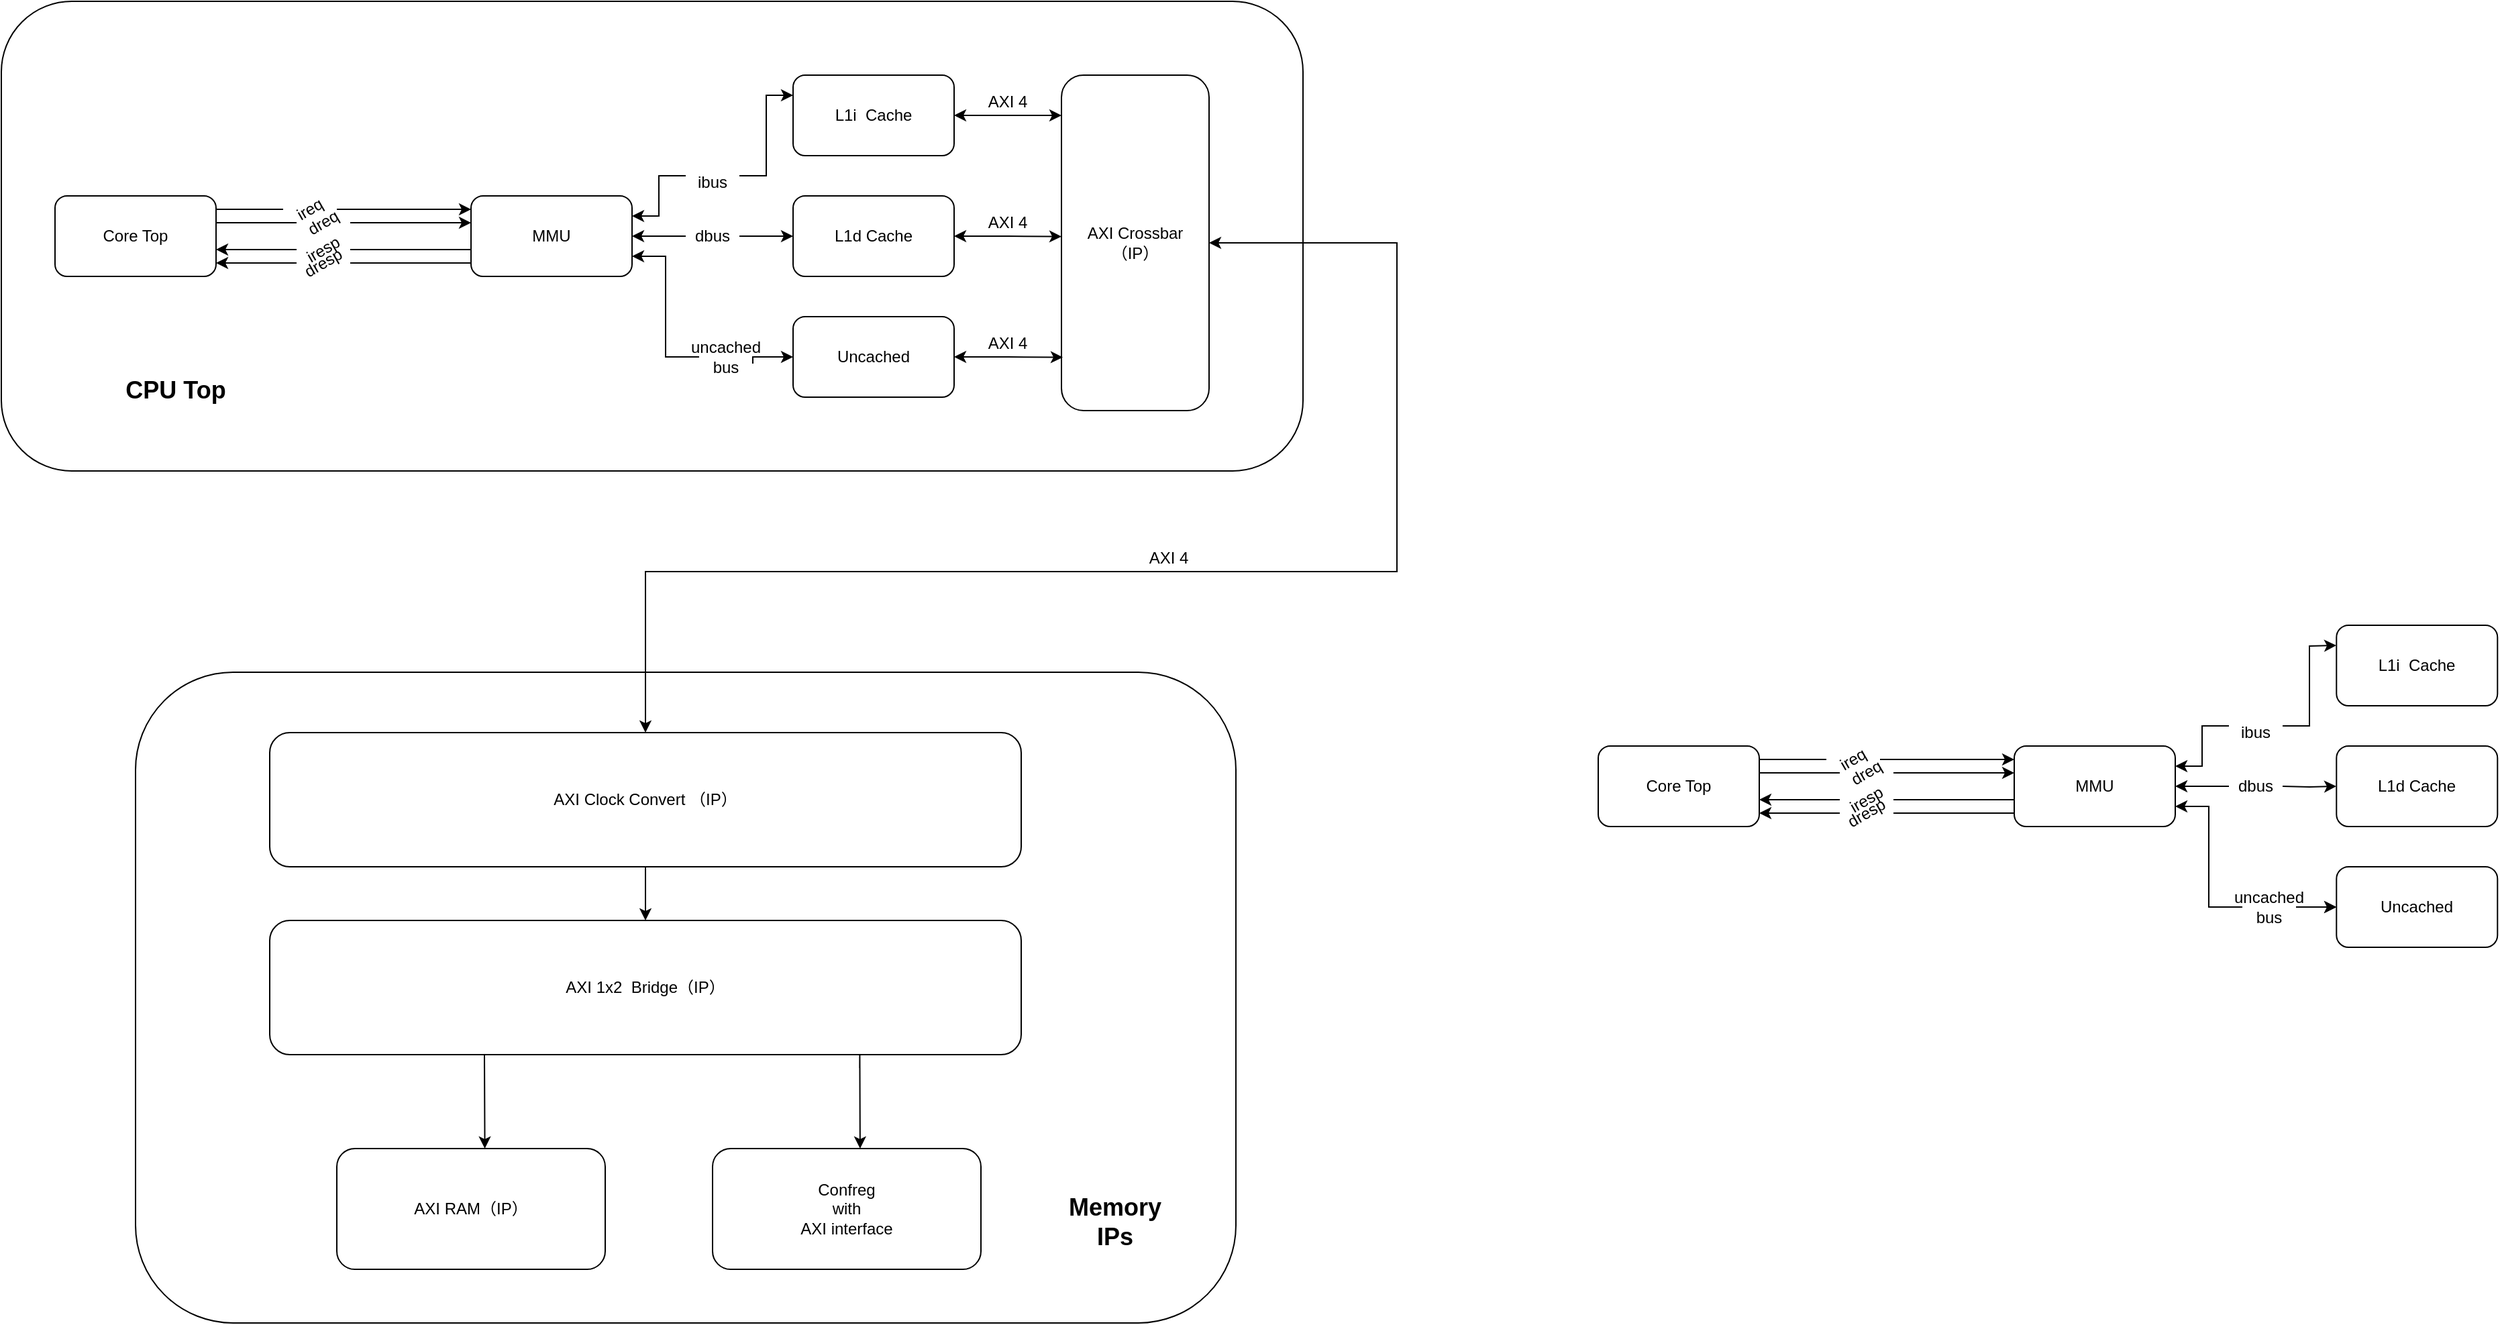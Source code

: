 <mxfile>
    <diagram id="8CmZtZmvUr-k15PH2G1F" name="Soc">
        <mxGraphModel dx="676" dy="800" grid="1" gridSize="10" guides="1" tooltips="1" connect="1" arrows="1" fold="1" page="1" pageScale="1" pageWidth="1654" pageHeight="1169" math="0" shadow="0">
            <root>
                <mxCell id="0"/>
                <mxCell id="1" parent="0"/>
                <mxCell id="72" value="" style="rounded=1;whiteSpace=wrap;html=1;" parent="1" vertex="1">
                    <mxGeometry x="100" y="555" width="820" height="485" as="geometry"/>
                </mxCell>
                <mxCell id="5" value="" style="rounded=1;whiteSpace=wrap;html=1;" parent="1" vertex="1">
                    <mxGeometry y="55" width="970" height="350" as="geometry"/>
                </mxCell>
                <mxCell id="2" value="Core Top" style="rounded=1;whiteSpace=wrap;html=1;" parent="1" vertex="1">
                    <mxGeometry x="40" y="200" width="120" height="60" as="geometry"/>
                </mxCell>
                <mxCell id="51" style="edgeStyle=orthogonalEdgeStyle;rounded=0;orthogonalLoop=1;jettySize=auto;html=1;exitX=1;exitY=0.5;exitDx=0;exitDy=0;endArrow=classic;startArrow=classic;entryX=0.5;entryY=0;entryDx=0;entryDy=0;" parent="1" source="3" target="53" edge="1">
                    <mxGeometry relative="1" as="geometry">
                        <mxPoint x="480" y="570" as="targetPoint"/>
                        <Array as="points">
                            <mxPoint x="1040" y="235"/>
                            <mxPoint x="1040" y="480"/>
                            <mxPoint x="480" y="480"/>
                        </Array>
                    </mxGeometry>
                </mxCell>
                <mxCell id="3" value="AXI Crossbar&lt;br&gt;（IP）" style="rounded=1;whiteSpace=wrap;html=1;" parent="1" vertex="1">
                    <mxGeometry x="790" y="110" width="110" height="250" as="geometry"/>
                </mxCell>
                <mxCell id="4" value="MMU" style="rounded=1;whiteSpace=wrap;html=1;" parent="1" vertex="1">
                    <mxGeometry x="350" y="200" width="120" height="60" as="geometry"/>
                </mxCell>
                <mxCell id="7" value="" style="endArrow=classic;html=1;startArrow=none;" parent="1" source="15" edge="1">
                    <mxGeometry width="50" height="50" relative="1" as="geometry">
                        <mxPoint x="160" y="210" as="sourcePoint"/>
                        <mxPoint x="350" y="210" as="targetPoint"/>
                    </mxGeometry>
                </mxCell>
                <mxCell id="8" value="" style="endArrow=classic;html=1;startArrow=none;" parent="1" source="18" edge="1">
                    <mxGeometry width="50" height="50" relative="1" as="geometry">
                        <mxPoint x="160" y="220" as="sourcePoint"/>
                        <mxPoint x="350" y="220" as="targetPoint"/>
                    </mxGeometry>
                </mxCell>
                <mxCell id="10" value="" style="endArrow=classic;html=1;startArrow=none;" parent="1" source="16" edge="1">
                    <mxGeometry width="50" height="50" relative="1" as="geometry">
                        <mxPoint x="350" y="250" as="sourcePoint"/>
                        <mxPoint x="160" y="250" as="targetPoint"/>
                    </mxGeometry>
                </mxCell>
                <mxCell id="12" value="" style="endArrow=classic;html=1;startArrow=none;" parent="1" source="17" edge="1">
                    <mxGeometry width="50" height="50" relative="1" as="geometry">
                        <mxPoint x="350" y="240" as="sourcePoint"/>
                        <mxPoint x="160" y="240" as="targetPoint"/>
                    </mxGeometry>
                </mxCell>
                <mxCell id="18" value="dreq" style="text;html=1;strokeColor=none;fillColor=none;align=center;verticalAlign=middle;whiteSpace=wrap;rounded=0;rotation=-30;" parent="1" vertex="1">
                    <mxGeometry x="220" y="210" width="40" height="20" as="geometry"/>
                </mxCell>
                <mxCell id="21" value="" style="endArrow=none;html=1;" parent="1" target="18" edge="1">
                    <mxGeometry width="50" height="50" relative="1" as="geometry">
                        <mxPoint x="160" y="220" as="sourcePoint"/>
                        <mxPoint x="350" y="220" as="targetPoint"/>
                    </mxGeometry>
                </mxCell>
                <mxCell id="15" value="ireq" style="text;html=1;strokeColor=none;fillColor=none;align=center;verticalAlign=middle;whiteSpace=wrap;rounded=0;rotation=-30;" parent="1" vertex="1">
                    <mxGeometry x="210" y="200" width="40" height="20" as="geometry"/>
                </mxCell>
                <mxCell id="22" value="" style="endArrow=none;html=1;" parent="1" target="15" edge="1">
                    <mxGeometry width="50" height="50" relative="1" as="geometry">
                        <mxPoint x="160" y="210" as="sourcePoint"/>
                        <mxPoint x="350" y="210" as="targetPoint"/>
                    </mxGeometry>
                </mxCell>
                <mxCell id="16" value="dresp" style="text;html=1;strokeColor=none;fillColor=none;align=center;verticalAlign=middle;whiteSpace=wrap;rounded=0;rotation=-30;" parent="1" vertex="1">
                    <mxGeometry x="220" y="240" width="40" height="20" as="geometry"/>
                </mxCell>
                <mxCell id="23" value="" style="endArrow=none;html=1;" parent="1" target="16" edge="1">
                    <mxGeometry width="50" height="50" relative="1" as="geometry">
                        <mxPoint x="350" y="250" as="sourcePoint"/>
                        <mxPoint x="160" y="250" as="targetPoint"/>
                    </mxGeometry>
                </mxCell>
                <mxCell id="17" value="iresp" style="text;html=1;strokeColor=none;fillColor=none;align=center;verticalAlign=middle;whiteSpace=wrap;rounded=0;rotation=-30;" parent="1" vertex="1">
                    <mxGeometry x="220" y="230" width="40" height="20" as="geometry"/>
                </mxCell>
                <mxCell id="24" value="" style="endArrow=none;html=1;" parent="1" target="17" edge="1">
                    <mxGeometry width="50" height="50" relative="1" as="geometry">
                        <mxPoint x="350" y="240" as="sourcePoint"/>
                        <mxPoint x="160" y="240" as="targetPoint"/>
                    </mxGeometry>
                </mxCell>
                <mxCell id="31" style="edgeStyle=orthogonalEdgeStyle;rounded=0;orthogonalLoop=1;jettySize=auto;html=1;exitX=0;exitY=0.25;exitDx=0;exitDy=0;entryX=1;entryY=0.25;entryDx=0;entryDy=0;endArrow=classic;startArrow=none;" parent="1" source="41" target="4" edge="1">
                    <mxGeometry relative="1" as="geometry">
                        <mxPoint x="500" y="210" as="targetPoint"/>
                    </mxGeometry>
                </mxCell>
                <mxCell id="47" style="edgeStyle=orthogonalEdgeStyle;rounded=0;orthogonalLoop=1;jettySize=auto;html=1;exitX=1;exitY=0.5;exitDx=0;exitDy=0;entryX=0;entryY=0.12;entryDx=0;entryDy=0;entryPerimeter=0;endArrow=classic;startArrow=classic;" parent="1" source="28" target="3" edge="1">
                    <mxGeometry relative="1" as="geometry"/>
                </mxCell>
                <mxCell id="28" value="L1i&amp;nbsp; Cache" style="rounded=1;whiteSpace=wrap;html=1;" parent="1" vertex="1">
                    <mxGeometry x="590" y="110" width="120" height="60" as="geometry"/>
                </mxCell>
                <mxCell id="32" style="edgeStyle=orthogonalEdgeStyle;rounded=0;orthogonalLoop=1;jettySize=auto;html=1;exitX=0;exitY=0.5;exitDx=0;exitDy=0;entryX=1;entryY=0.5;entryDx=0;entryDy=0;endArrow=classic;startArrow=none;" parent="1" source="40" target="4" edge="1">
                    <mxGeometry relative="1" as="geometry"/>
                </mxCell>
                <mxCell id="48" style="edgeStyle=orthogonalEdgeStyle;rounded=0;orthogonalLoop=1;jettySize=auto;html=1;exitX=1;exitY=0.5;exitDx=0;exitDy=0;entryX=0;entryY=0.481;entryDx=0;entryDy=0;entryPerimeter=0;endArrow=classic;startArrow=classic;" parent="1" source="29" target="3" edge="1">
                    <mxGeometry relative="1" as="geometry"/>
                </mxCell>
                <mxCell id="29" value="L1d Cache" style="rounded=1;whiteSpace=wrap;html=1;" parent="1" vertex="1">
                    <mxGeometry x="590" y="200" width="120" height="60" as="geometry"/>
                </mxCell>
                <mxCell id="33" style="edgeStyle=orthogonalEdgeStyle;rounded=0;orthogonalLoop=1;jettySize=auto;html=1;exitX=0;exitY=0.5;exitDx=0;exitDy=0;entryX=1;entryY=0.75;entryDx=0;entryDy=0;endArrow=classic;startArrow=none;" parent="1" source="39" target="4" edge="1">
                    <mxGeometry relative="1" as="geometry"/>
                </mxCell>
                <mxCell id="50" style="edgeStyle=orthogonalEdgeStyle;rounded=0;orthogonalLoop=1;jettySize=auto;html=1;exitX=1;exitY=0.5;exitDx=0;exitDy=0;entryX=0.009;entryY=0.841;entryDx=0;entryDy=0;entryPerimeter=0;endArrow=classic;startArrow=classic;" parent="1" source="30" target="3" edge="1">
                    <mxGeometry relative="1" as="geometry"/>
                </mxCell>
                <mxCell id="30" value="Uncached" style="rounded=1;whiteSpace=wrap;html=1;" parent="1" vertex="1">
                    <mxGeometry x="590" y="290" width="120" height="60" as="geometry"/>
                </mxCell>
                <mxCell id="36" value="&lt;font style=&quot;font-size: 18px&quot;&gt;&lt;b&gt;CPU Top&lt;/b&gt;&lt;/font&gt;" style="text;html=1;strokeColor=none;fillColor=none;align=center;verticalAlign=middle;whiteSpace=wrap;rounded=0;" parent="1" vertex="1">
                    <mxGeometry x="60" y="320" width="140" height="50" as="geometry"/>
                </mxCell>
                <mxCell id="41" value="ibus" style="text;html=1;strokeColor=none;fillColor=none;align=center;verticalAlign=middle;whiteSpace=wrap;rounded=0;" parent="1" vertex="1">
                    <mxGeometry x="510" y="180" width="40" height="20" as="geometry"/>
                </mxCell>
                <mxCell id="43" value="" style="edgeStyle=orthogonalEdgeStyle;rounded=0;orthogonalLoop=1;jettySize=auto;html=1;exitX=0;exitY=0.25;exitDx=0;exitDy=0;entryX=1;entryY=0.25;entryDx=0;entryDy=0;endArrow=none;startArrow=classic;" parent="1" source="28" target="41" edge="1">
                    <mxGeometry relative="1" as="geometry">
                        <mxPoint x="470" y="215" as="targetPoint"/>
                        <mxPoint x="590" y="125" as="sourcePoint"/>
                    </mxGeometry>
                </mxCell>
                <mxCell id="40" value="dbus" style="text;html=1;strokeColor=none;fillColor=none;align=center;verticalAlign=middle;whiteSpace=wrap;rounded=0;" parent="1" vertex="1">
                    <mxGeometry x="510" y="220" width="40" height="20" as="geometry"/>
                </mxCell>
                <mxCell id="44" value="" style="edgeStyle=orthogonalEdgeStyle;rounded=0;orthogonalLoop=1;jettySize=auto;html=1;exitX=0;exitY=0.5;exitDx=0;exitDy=0;entryX=1;entryY=0.5;entryDx=0;entryDy=0;endArrow=none;startArrow=classic;" parent="1" source="29" target="40" edge="1">
                    <mxGeometry relative="1" as="geometry">
                        <mxPoint x="590" y="230" as="sourcePoint"/>
                        <mxPoint x="470" y="230" as="targetPoint"/>
                    </mxGeometry>
                </mxCell>
                <mxCell id="39" value="uncached bus" style="text;html=1;strokeColor=none;fillColor=none;align=center;verticalAlign=middle;whiteSpace=wrap;rounded=0;" parent="1" vertex="1">
                    <mxGeometry x="520" y="310" width="40" height="20" as="geometry"/>
                </mxCell>
                <mxCell id="45" value="" style="edgeStyle=orthogonalEdgeStyle;rounded=0;orthogonalLoop=1;jettySize=auto;html=1;exitX=0;exitY=0.5;exitDx=0;exitDy=0;entryX=1;entryY=0.75;entryDx=0;entryDy=0;endArrow=none;startArrow=classic;" parent="1" source="30" target="39" edge="1">
                    <mxGeometry relative="1" as="geometry">
                        <mxPoint x="590" y="320" as="sourcePoint"/>
                        <mxPoint x="470" y="245" as="targetPoint"/>
                    </mxGeometry>
                </mxCell>
                <mxCell id="55" value="AXI 1x2&amp;nbsp; Bridge（IP）" style="rounded=1;whiteSpace=wrap;html=1;" parent="1" vertex="1">
                    <mxGeometry x="200" y="740" width="560" height="100" as="geometry"/>
                </mxCell>
                <mxCell id="59" value="AXI RAM（IP）" style="rounded=1;whiteSpace=wrap;html=1;" parent="1" vertex="1">
                    <mxGeometry x="250" y="910" width="200" height="90" as="geometry"/>
                </mxCell>
                <mxCell id="61" value="Confreg&lt;br&gt;with&lt;br&gt;AXI interface" style="rounded=1;whiteSpace=wrap;html=1;" parent="1" vertex="1">
                    <mxGeometry x="530" y="910" width="200" height="90" as="geometry"/>
                </mxCell>
                <mxCell id="68" style="edgeStyle=orthogonalEdgeStyle;rounded=0;orthogonalLoop=1;jettySize=auto;html=1;" parent="1" edge="1">
                    <mxGeometry relative="1" as="geometry">
                        <mxPoint x="360" y="849.97" as="sourcePoint"/>
                        <mxPoint x="360.29" y="910" as="targetPoint"/>
                        <Array as="points">
                            <mxPoint x="360" y="839.97"/>
                            <mxPoint x="360" y="839.97"/>
                        </Array>
                    </mxGeometry>
                </mxCell>
                <mxCell id="71" style="edgeStyle=orthogonalEdgeStyle;rounded=0;orthogonalLoop=1;jettySize=auto;html=1;" parent="1" edge="1">
                    <mxGeometry relative="1" as="geometry">
                        <mxPoint x="639.66" y="849.97" as="sourcePoint"/>
                        <mxPoint x="639.95" y="910" as="targetPoint"/>
                        <Array as="points">
                            <mxPoint x="639.66" y="839.97"/>
                            <mxPoint x="639.66" y="839.97"/>
                        </Array>
                    </mxGeometry>
                </mxCell>
                <mxCell id="74" style="edgeStyle=orthogonalEdgeStyle;rounded=0;orthogonalLoop=1;jettySize=auto;html=1;exitX=0.5;exitY=1;exitDx=0;exitDy=0;entryX=0.5;entryY=0;entryDx=0;entryDy=0;" parent="1" source="53" target="55" edge="1">
                    <mxGeometry relative="1" as="geometry"/>
                </mxCell>
                <mxCell id="53" value="AXI Clock Convert （IP）" style="rounded=1;whiteSpace=wrap;html=1;" parent="1" vertex="1">
                    <mxGeometry x="200" y="600" width="560" height="100" as="geometry"/>
                </mxCell>
                <mxCell id="76" value="&lt;span style=&quot;font-size: 18px&quot;&gt;&lt;b&gt;Memory&lt;br&gt;IPs&lt;br&gt;&lt;/b&gt;&lt;/span&gt;" style="text;html=1;strokeColor=none;fillColor=none;align=center;verticalAlign=middle;whiteSpace=wrap;rounded=0;" parent="1" vertex="1">
                    <mxGeometry x="760" y="940" width="140" height="50" as="geometry"/>
                </mxCell>
                <mxCell id="80" value="AXI 4" style="text;html=1;strokeColor=none;fillColor=none;align=center;verticalAlign=middle;whiteSpace=wrap;rounded=0;" parent="1" vertex="1">
                    <mxGeometry x="730" y="300" width="40" height="20" as="geometry"/>
                </mxCell>
                <mxCell id="81" value="AXI 4" style="text;html=1;strokeColor=none;fillColor=none;align=center;verticalAlign=middle;whiteSpace=wrap;rounded=0;" parent="1" vertex="1">
                    <mxGeometry x="730" y="210" width="40" height="20" as="geometry"/>
                </mxCell>
                <mxCell id="82" value="AXI 4" style="text;html=1;strokeColor=none;fillColor=none;align=center;verticalAlign=middle;whiteSpace=wrap;rounded=0;" parent="1" vertex="1">
                    <mxGeometry x="730" y="120" width="40" height="20" as="geometry"/>
                </mxCell>
                <mxCell id="84" value="AXI 4" style="text;html=1;strokeColor=none;fillColor=none;align=center;verticalAlign=middle;whiteSpace=wrap;rounded=0;" parent="1" vertex="1">
                    <mxGeometry x="850" y="460" width="40" height="20" as="geometry"/>
                </mxCell>
                <mxCell id="N1We6I7Cr33sKTq-1dcu-84" value="Core Top" style="rounded=1;whiteSpace=wrap;html=1;" vertex="1" parent="1">
                    <mxGeometry x="1190" y="610" width="120" height="60" as="geometry"/>
                </mxCell>
                <mxCell id="N1We6I7Cr33sKTq-1dcu-85" value="MMU" style="rounded=1;whiteSpace=wrap;html=1;" vertex="1" parent="1">
                    <mxGeometry x="1500" y="610" width="120" height="60" as="geometry"/>
                </mxCell>
                <mxCell id="N1We6I7Cr33sKTq-1dcu-86" value="" style="endArrow=classic;html=1;startArrow=none;" edge="1" parent="1" source="N1We6I7Cr33sKTq-1dcu-92">
                    <mxGeometry width="50" height="50" relative="1" as="geometry">
                        <mxPoint x="1310" y="620" as="sourcePoint"/>
                        <mxPoint x="1500" y="620" as="targetPoint"/>
                    </mxGeometry>
                </mxCell>
                <mxCell id="N1We6I7Cr33sKTq-1dcu-87" value="" style="endArrow=classic;html=1;startArrow=none;" edge="1" parent="1" source="N1We6I7Cr33sKTq-1dcu-90">
                    <mxGeometry width="50" height="50" relative="1" as="geometry">
                        <mxPoint x="1310" y="630" as="sourcePoint"/>
                        <mxPoint x="1500" y="630" as="targetPoint"/>
                    </mxGeometry>
                </mxCell>
                <mxCell id="N1We6I7Cr33sKTq-1dcu-88" value="" style="endArrow=classic;html=1;startArrow=none;" edge="1" parent="1" source="N1We6I7Cr33sKTq-1dcu-94">
                    <mxGeometry width="50" height="50" relative="1" as="geometry">
                        <mxPoint x="1500" y="660" as="sourcePoint"/>
                        <mxPoint x="1310" y="660" as="targetPoint"/>
                    </mxGeometry>
                </mxCell>
                <mxCell id="N1We6I7Cr33sKTq-1dcu-89" value="" style="endArrow=classic;html=1;startArrow=none;" edge="1" parent="1" source="N1We6I7Cr33sKTq-1dcu-96">
                    <mxGeometry width="50" height="50" relative="1" as="geometry">
                        <mxPoint x="1500" y="650" as="sourcePoint"/>
                        <mxPoint x="1310" y="650" as="targetPoint"/>
                    </mxGeometry>
                </mxCell>
                <mxCell id="N1We6I7Cr33sKTq-1dcu-90" value="dreq" style="text;html=1;strokeColor=none;fillColor=none;align=center;verticalAlign=middle;whiteSpace=wrap;rounded=0;rotation=-30;" vertex="1" parent="1">
                    <mxGeometry x="1370" y="620" width="40" height="20" as="geometry"/>
                </mxCell>
                <mxCell id="N1We6I7Cr33sKTq-1dcu-91" value="" style="endArrow=none;html=1;" edge="1" parent="1" target="N1We6I7Cr33sKTq-1dcu-90">
                    <mxGeometry width="50" height="50" relative="1" as="geometry">
                        <mxPoint x="1310" y="630" as="sourcePoint"/>
                        <mxPoint x="1500" y="630" as="targetPoint"/>
                    </mxGeometry>
                </mxCell>
                <mxCell id="N1We6I7Cr33sKTq-1dcu-92" value="ireq" style="text;html=1;strokeColor=none;fillColor=none;align=center;verticalAlign=middle;whiteSpace=wrap;rounded=0;rotation=-30;" vertex="1" parent="1">
                    <mxGeometry x="1360" y="610" width="40" height="20" as="geometry"/>
                </mxCell>
                <mxCell id="N1We6I7Cr33sKTq-1dcu-93" value="" style="endArrow=none;html=1;" edge="1" parent="1" target="N1We6I7Cr33sKTq-1dcu-92">
                    <mxGeometry width="50" height="50" relative="1" as="geometry">
                        <mxPoint x="1310" y="620" as="sourcePoint"/>
                        <mxPoint x="1500" y="620" as="targetPoint"/>
                    </mxGeometry>
                </mxCell>
                <mxCell id="N1We6I7Cr33sKTq-1dcu-94" value="dresp" style="text;html=1;strokeColor=none;fillColor=none;align=center;verticalAlign=middle;whiteSpace=wrap;rounded=0;rotation=-30;" vertex="1" parent="1">
                    <mxGeometry x="1370" y="650" width="40" height="20" as="geometry"/>
                </mxCell>
                <mxCell id="N1We6I7Cr33sKTq-1dcu-95" value="" style="endArrow=none;html=1;" edge="1" parent="1" target="N1We6I7Cr33sKTq-1dcu-94">
                    <mxGeometry width="50" height="50" relative="1" as="geometry">
                        <mxPoint x="1500" y="660" as="sourcePoint"/>
                        <mxPoint x="1310" y="660" as="targetPoint"/>
                    </mxGeometry>
                </mxCell>
                <mxCell id="N1We6I7Cr33sKTq-1dcu-96" value="iresp" style="text;html=1;strokeColor=none;fillColor=none;align=center;verticalAlign=middle;whiteSpace=wrap;rounded=0;rotation=-30;" vertex="1" parent="1">
                    <mxGeometry x="1370" y="640" width="40" height="20" as="geometry"/>
                </mxCell>
                <mxCell id="N1We6I7Cr33sKTq-1dcu-97" value="" style="endArrow=none;html=1;" edge="1" parent="1" target="N1We6I7Cr33sKTq-1dcu-96">
                    <mxGeometry width="50" height="50" relative="1" as="geometry">
                        <mxPoint x="1500" y="650" as="sourcePoint"/>
                        <mxPoint x="1310" y="650" as="targetPoint"/>
                    </mxGeometry>
                </mxCell>
                <mxCell id="N1We6I7Cr33sKTq-1dcu-98" style="edgeStyle=orthogonalEdgeStyle;rounded=0;orthogonalLoop=1;jettySize=auto;html=1;exitX=0;exitY=0.25;exitDx=0;exitDy=0;entryX=1;entryY=0.25;entryDx=0;entryDy=0;endArrow=classic;startArrow=none;" edge="1" parent="1" source="N1We6I7Cr33sKTq-1dcu-101" target="N1We6I7Cr33sKTq-1dcu-85">
                    <mxGeometry relative="1" as="geometry">
                        <mxPoint x="1650" y="620" as="targetPoint"/>
                    </mxGeometry>
                </mxCell>
                <mxCell id="N1We6I7Cr33sKTq-1dcu-99" style="edgeStyle=orthogonalEdgeStyle;rounded=0;orthogonalLoop=1;jettySize=auto;html=1;exitX=0;exitY=0.5;exitDx=0;exitDy=0;entryX=1;entryY=0.5;entryDx=0;entryDy=0;endArrow=classic;startArrow=none;" edge="1" parent="1" source="N1We6I7Cr33sKTq-1dcu-103" target="N1We6I7Cr33sKTq-1dcu-85">
                    <mxGeometry relative="1" as="geometry"/>
                </mxCell>
                <mxCell id="N1We6I7Cr33sKTq-1dcu-100" style="edgeStyle=orthogonalEdgeStyle;rounded=0;orthogonalLoop=1;jettySize=auto;html=1;exitX=0;exitY=0.5;exitDx=0;exitDy=0;entryX=1;entryY=0.75;entryDx=0;entryDy=0;endArrow=classic;startArrow=none;" edge="1" parent="1" source="N1We6I7Cr33sKTq-1dcu-105" target="N1We6I7Cr33sKTq-1dcu-85">
                    <mxGeometry relative="1" as="geometry"/>
                </mxCell>
                <mxCell id="N1We6I7Cr33sKTq-1dcu-101" value="ibus" style="text;html=1;strokeColor=none;fillColor=none;align=center;verticalAlign=middle;whiteSpace=wrap;rounded=0;" vertex="1" parent="1">
                    <mxGeometry x="1660" y="590" width="40" height="20" as="geometry"/>
                </mxCell>
                <mxCell id="N1We6I7Cr33sKTq-1dcu-102" value="" style="edgeStyle=orthogonalEdgeStyle;rounded=0;orthogonalLoop=1;jettySize=auto;html=1;exitX=0;exitY=0.25;exitDx=0;exitDy=0;entryX=1;entryY=0.25;entryDx=0;entryDy=0;endArrow=none;startArrow=classic;" edge="1" parent="1" target="N1We6I7Cr33sKTq-1dcu-101">
                    <mxGeometry relative="1" as="geometry">
                        <mxPoint x="1620" y="625" as="targetPoint"/>
                        <mxPoint x="1740" y="535" as="sourcePoint"/>
                    </mxGeometry>
                </mxCell>
                <mxCell id="N1We6I7Cr33sKTq-1dcu-103" value="dbus" style="text;html=1;strokeColor=none;fillColor=none;align=center;verticalAlign=middle;whiteSpace=wrap;rounded=0;" vertex="1" parent="1">
                    <mxGeometry x="1660" y="630" width="40" height="20" as="geometry"/>
                </mxCell>
                <mxCell id="N1We6I7Cr33sKTq-1dcu-104" value="" style="edgeStyle=orthogonalEdgeStyle;rounded=0;orthogonalLoop=1;jettySize=auto;html=1;exitX=0;exitY=0.5;exitDx=0;exitDy=0;entryX=1;entryY=0.5;entryDx=0;entryDy=0;endArrow=none;startArrow=classic;" edge="1" parent="1" target="N1We6I7Cr33sKTq-1dcu-103">
                    <mxGeometry relative="1" as="geometry">
                        <mxPoint x="1740" y="640" as="sourcePoint"/>
                        <mxPoint x="1620" y="640" as="targetPoint"/>
                    </mxGeometry>
                </mxCell>
                <mxCell id="N1We6I7Cr33sKTq-1dcu-105" value="uncached bus" style="text;html=1;strokeColor=none;fillColor=none;align=center;verticalAlign=middle;whiteSpace=wrap;rounded=0;" vertex="1" parent="1">
                    <mxGeometry x="1670" y="720" width="40" height="20" as="geometry"/>
                </mxCell>
                <mxCell id="N1We6I7Cr33sKTq-1dcu-106" value="" style="edgeStyle=orthogonalEdgeStyle;rounded=0;orthogonalLoop=1;jettySize=auto;html=1;exitX=0;exitY=0.5;exitDx=0;exitDy=0;endArrow=none;startArrow=classic;" edge="1" parent="1">
                    <mxGeometry relative="1" as="geometry">
                        <mxPoint x="1740" y="730" as="sourcePoint"/>
                        <mxPoint x="1710" y="730" as="targetPoint"/>
                    </mxGeometry>
                </mxCell>
                <mxCell id="N1We6I7Cr33sKTq-1dcu-107" value="L1i&amp;nbsp; Cache" style="rounded=1;whiteSpace=wrap;html=1;" vertex="1" parent="1">
                    <mxGeometry x="1740.14" y="520" width="120" height="60" as="geometry"/>
                </mxCell>
                <mxCell id="N1We6I7Cr33sKTq-1dcu-108" value="L1d Cache" style="rounded=1;whiteSpace=wrap;html=1;" vertex="1" parent="1">
                    <mxGeometry x="1740.14" y="610" width="120" height="60" as="geometry"/>
                </mxCell>
                <mxCell id="N1We6I7Cr33sKTq-1dcu-109" value="Uncached" style="rounded=1;whiteSpace=wrap;html=1;" vertex="1" parent="1">
                    <mxGeometry x="1740.14" y="700" width="120" height="60" as="geometry"/>
                </mxCell>
                <mxCell id="N1We6I7Cr33sKTq-1dcu-110" value="" style="edgeStyle=orthogonalEdgeStyle;rounded=0;orthogonalLoop=1;jettySize=auto;html=1;exitX=0;exitY=0.5;exitDx=0;exitDy=0;endArrow=none;startArrow=classic;" edge="1" parent="1" source="N1We6I7Cr33sKTq-1dcu-109">
                    <mxGeometry relative="1" as="geometry">
                        <mxPoint x="1740.14" y="730" as="sourcePoint"/>
                        <mxPoint x="1710" y="730" as="targetPoint"/>
                    </mxGeometry>
                </mxCell>
            </root>
        </mxGraphModel>
    </diagram>
    <diagram id="qx8b3w9f5hYd3C2bV-dA" name="cache">
        <mxGraphModel dx="263" dy="2267" grid="1" gridSize="10" guides="1" tooltips="1" connect="1" arrows="1" fold="1" page="1" pageScale="1" pageWidth="1654" pageHeight="1169" math="0" shadow="0">
            <root>
                <mxCell id="Kx-FcVy0D3LXmdpkKyLA-0"/>
                <mxCell id="Kx-FcVy0D3LXmdpkKyLA-1" parent="Kx-FcVy0D3LXmdpkKyLA-0"/>
                <mxCell id="JLTTRpACMPoUZJ_DrYzc-0" value="Core Top" style="rounded=1;whiteSpace=wrap;html=1;" vertex="1" parent="Kx-FcVy0D3LXmdpkKyLA-1">
                    <mxGeometry x="2060" y="670" width="120" height="60" as="geometry"/>
                </mxCell>
                <mxCell id="JLTTRpACMPoUZJ_DrYzc-1" value="MMU" style="rounded=1;whiteSpace=wrap;html=1;" vertex="1" parent="Kx-FcVy0D3LXmdpkKyLA-1">
                    <mxGeometry x="2370" y="670" width="120" height="60" as="geometry"/>
                </mxCell>
                <mxCell id="JLTTRpACMPoUZJ_DrYzc-2" value="" style="endArrow=classic;html=1;startArrow=none;" edge="1" parent="Kx-FcVy0D3LXmdpkKyLA-1" source="JLTTRpACMPoUZJ_DrYzc-8">
                    <mxGeometry width="50" height="50" relative="1" as="geometry">
                        <mxPoint x="2180" y="680" as="sourcePoint"/>
                        <mxPoint x="2370" y="680" as="targetPoint"/>
                    </mxGeometry>
                </mxCell>
                <mxCell id="JLTTRpACMPoUZJ_DrYzc-3" value="" style="endArrow=classic;html=1;startArrow=none;" edge="1" parent="Kx-FcVy0D3LXmdpkKyLA-1" source="JLTTRpACMPoUZJ_DrYzc-6">
                    <mxGeometry width="50" height="50" relative="1" as="geometry">
                        <mxPoint x="2180" y="690" as="sourcePoint"/>
                        <mxPoint x="2370" y="690" as="targetPoint"/>
                    </mxGeometry>
                </mxCell>
                <mxCell id="JLTTRpACMPoUZJ_DrYzc-4" value="" style="endArrow=classic;html=1;startArrow=none;" edge="1" parent="Kx-FcVy0D3LXmdpkKyLA-1" source="JLTTRpACMPoUZJ_DrYzc-10">
                    <mxGeometry width="50" height="50" relative="1" as="geometry">
                        <mxPoint x="2370" y="720" as="sourcePoint"/>
                        <mxPoint x="2180" y="720" as="targetPoint"/>
                    </mxGeometry>
                </mxCell>
                <mxCell id="JLTTRpACMPoUZJ_DrYzc-5" value="" style="endArrow=classic;html=1;startArrow=none;" edge="1" parent="Kx-FcVy0D3LXmdpkKyLA-1" source="JLTTRpACMPoUZJ_DrYzc-12">
                    <mxGeometry width="50" height="50" relative="1" as="geometry">
                        <mxPoint x="2370" y="710" as="sourcePoint"/>
                        <mxPoint x="2180" y="710" as="targetPoint"/>
                    </mxGeometry>
                </mxCell>
                <mxCell id="JLTTRpACMPoUZJ_DrYzc-6" value="dreq" style="text;html=1;strokeColor=none;fillColor=none;align=center;verticalAlign=middle;whiteSpace=wrap;rounded=0;rotation=-30;" vertex="1" parent="Kx-FcVy0D3LXmdpkKyLA-1">
                    <mxGeometry x="2240" y="680" width="40" height="20" as="geometry"/>
                </mxCell>
                <mxCell id="JLTTRpACMPoUZJ_DrYzc-7" value="" style="endArrow=none;html=1;" edge="1" parent="Kx-FcVy0D3LXmdpkKyLA-1" target="JLTTRpACMPoUZJ_DrYzc-6">
                    <mxGeometry width="50" height="50" relative="1" as="geometry">
                        <mxPoint x="2180" y="690" as="sourcePoint"/>
                        <mxPoint x="2370" y="690" as="targetPoint"/>
                    </mxGeometry>
                </mxCell>
                <mxCell id="JLTTRpACMPoUZJ_DrYzc-8" value="ireq" style="text;html=1;strokeColor=none;fillColor=none;align=center;verticalAlign=middle;whiteSpace=wrap;rounded=0;rotation=-30;" vertex="1" parent="Kx-FcVy0D3LXmdpkKyLA-1">
                    <mxGeometry x="2230" y="670" width="40" height="20" as="geometry"/>
                </mxCell>
                <mxCell id="JLTTRpACMPoUZJ_DrYzc-9" value="" style="endArrow=none;html=1;" edge="1" parent="Kx-FcVy0D3LXmdpkKyLA-1" target="JLTTRpACMPoUZJ_DrYzc-8">
                    <mxGeometry width="50" height="50" relative="1" as="geometry">
                        <mxPoint x="2180" y="680" as="sourcePoint"/>
                        <mxPoint x="2370" y="680" as="targetPoint"/>
                    </mxGeometry>
                </mxCell>
                <mxCell id="JLTTRpACMPoUZJ_DrYzc-10" value="dresp" style="text;html=1;strokeColor=none;fillColor=none;align=center;verticalAlign=middle;whiteSpace=wrap;rounded=0;rotation=-30;" vertex="1" parent="Kx-FcVy0D3LXmdpkKyLA-1">
                    <mxGeometry x="2240" y="710" width="40" height="20" as="geometry"/>
                </mxCell>
                <mxCell id="JLTTRpACMPoUZJ_DrYzc-11" value="" style="endArrow=none;html=1;" edge="1" parent="Kx-FcVy0D3LXmdpkKyLA-1" target="JLTTRpACMPoUZJ_DrYzc-10">
                    <mxGeometry width="50" height="50" relative="1" as="geometry">
                        <mxPoint x="2370" y="720" as="sourcePoint"/>
                        <mxPoint x="2180" y="720" as="targetPoint"/>
                    </mxGeometry>
                </mxCell>
                <mxCell id="JLTTRpACMPoUZJ_DrYzc-12" value="iresp" style="text;html=1;strokeColor=none;fillColor=none;align=center;verticalAlign=middle;whiteSpace=wrap;rounded=0;rotation=-30;" vertex="1" parent="Kx-FcVy0D3LXmdpkKyLA-1">
                    <mxGeometry x="2240" y="700" width="40" height="20" as="geometry"/>
                </mxCell>
                <mxCell id="JLTTRpACMPoUZJ_DrYzc-13" value="" style="endArrow=none;html=1;" edge="1" parent="Kx-FcVy0D3LXmdpkKyLA-1" target="JLTTRpACMPoUZJ_DrYzc-12">
                    <mxGeometry width="50" height="50" relative="1" as="geometry">
                        <mxPoint x="2370" y="710" as="sourcePoint"/>
                        <mxPoint x="2180" y="710" as="targetPoint"/>
                    </mxGeometry>
                </mxCell>
                <mxCell id="JLTTRpACMPoUZJ_DrYzc-14" style="edgeStyle=orthogonalEdgeStyle;rounded=0;orthogonalLoop=1;jettySize=auto;html=1;exitX=0;exitY=0.25;exitDx=0;exitDy=0;entryX=1;entryY=0.25;entryDx=0;entryDy=0;endArrow=classic;startArrow=none;" edge="1" parent="Kx-FcVy0D3LXmdpkKyLA-1" source="JLTTRpACMPoUZJ_DrYzc-17" target="JLTTRpACMPoUZJ_DrYzc-1">
                    <mxGeometry relative="1" as="geometry">
                        <mxPoint x="2520" y="680" as="targetPoint"/>
                    </mxGeometry>
                </mxCell>
                <mxCell id="JLTTRpACMPoUZJ_DrYzc-15" style="edgeStyle=orthogonalEdgeStyle;rounded=0;orthogonalLoop=1;jettySize=auto;html=1;exitX=0;exitY=0.5;exitDx=0;exitDy=0;entryX=1;entryY=0.5;entryDx=0;entryDy=0;endArrow=classic;startArrow=none;" edge="1" parent="Kx-FcVy0D3LXmdpkKyLA-1" source="JLTTRpACMPoUZJ_DrYzc-19" target="JLTTRpACMPoUZJ_DrYzc-1">
                    <mxGeometry relative="1" as="geometry"/>
                </mxCell>
                <mxCell id="JLTTRpACMPoUZJ_DrYzc-16" style="edgeStyle=orthogonalEdgeStyle;rounded=0;orthogonalLoop=1;jettySize=auto;html=1;exitX=0;exitY=0.5;exitDx=0;exitDy=0;entryX=1;entryY=0.75;entryDx=0;entryDy=0;endArrow=classic;startArrow=none;" edge="1" parent="Kx-FcVy0D3LXmdpkKyLA-1" source="JLTTRpACMPoUZJ_DrYzc-21" target="JLTTRpACMPoUZJ_DrYzc-1">
                    <mxGeometry relative="1" as="geometry"/>
                </mxCell>
                <mxCell id="JLTTRpACMPoUZJ_DrYzc-17" value="ibus" style="text;html=1;strokeColor=none;fillColor=none;align=center;verticalAlign=middle;whiteSpace=wrap;rounded=0;" vertex="1" parent="Kx-FcVy0D3LXmdpkKyLA-1">
                    <mxGeometry x="2530" y="650" width="40" height="20" as="geometry"/>
                </mxCell>
                <mxCell id="JLTTRpACMPoUZJ_DrYzc-18" value="" style="edgeStyle=orthogonalEdgeStyle;rounded=0;orthogonalLoop=1;jettySize=auto;html=1;exitX=0;exitY=0.25;exitDx=0;exitDy=0;entryX=1;entryY=0.25;entryDx=0;entryDy=0;endArrow=none;startArrow=classic;" edge="1" parent="Kx-FcVy0D3LXmdpkKyLA-1" target="JLTTRpACMPoUZJ_DrYzc-17">
                    <mxGeometry relative="1" as="geometry">
                        <mxPoint x="2490" y="685" as="targetPoint"/>
                        <mxPoint x="2610" y="595" as="sourcePoint"/>
                    </mxGeometry>
                </mxCell>
                <mxCell id="JLTTRpACMPoUZJ_DrYzc-19" value="dbus" style="text;html=1;strokeColor=none;fillColor=none;align=center;verticalAlign=middle;whiteSpace=wrap;rounded=0;" vertex="1" parent="Kx-FcVy0D3LXmdpkKyLA-1">
                    <mxGeometry x="2530" y="690" width="40" height="20" as="geometry"/>
                </mxCell>
                <mxCell id="JLTTRpACMPoUZJ_DrYzc-20" value="" style="edgeStyle=orthogonalEdgeStyle;rounded=0;orthogonalLoop=1;jettySize=auto;html=1;exitX=0;exitY=0.5;exitDx=0;exitDy=0;entryX=1;entryY=0.5;entryDx=0;entryDy=0;endArrow=none;startArrow=classic;" edge="1" parent="Kx-FcVy0D3LXmdpkKyLA-1" target="JLTTRpACMPoUZJ_DrYzc-19">
                    <mxGeometry relative="1" as="geometry">
                        <mxPoint x="2610" y="700" as="sourcePoint"/>
                        <mxPoint x="2490" y="700" as="targetPoint"/>
                    </mxGeometry>
                </mxCell>
                <mxCell id="JLTTRpACMPoUZJ_DrYzc-21" value="uncached bus" style="text;html=1;strokeColor=none;fillColor=none;align=center;verticalAlign=middle;whiteSpace=wrap;rounded=0;" vertex="1" parent="Kx-FcVy0D3LXmdpkKyLA-1">
                    <mxGeometry x="2540" y="780" width="40" height="20" as="geometry"/>
                </mxCell>
                <mxCell id="JLTTRpACMPoUZJ_DrYzc-22" value="" style="edgeStyle=orthogonalEdgeStyle;rounded=0;orthogonalLoop=1;jettySize=auto;html=1;exitX=0;exitY=0.5;exitDx=0;exitDy=0;endArrow=none;startArrow=classic;" edge="1" parent="Kx-FcVy0D3LXmdpkKyLA-1">
                    <mxGeometry relative="1" as="geometry">
                        <mxPoint x="2610" y="790" as="sourcePoint"/>
                        <mxPoint x="2580" y="790" as="targetPoint"/>
                    </mxGeometry>
                </mxCell>
                <mxCell id="JLTTRpACMPoUZJ_DrYzc-23" value="L1i&amp;nbsp; Cache" style="rounded=1;whiteSpace=wrap;html=1;" vertex="1" parent="Kx-FcVy0D3LXmdpkKyLA-1">
                    <mxGeometry x="2610.14" y="580" width="120" height="60" as="geometry"/>
                </mxCell>
                <mxCell id="JLTTRpACMPoUZJ_DrYzc-24" value="L1d Cache" style="rounded=1;whiteSpace=wrap;html=1;" vertex="1" parent="Kx-FcVy0D3LXmdpkKyLA-1">
                    <mxGeometry x="2610.14" y="670" width="120" height="60" as="geometry"/>
                </mxCell>
                <mxCell id="JLTTRpACMPoUZJ_DrYzc-25" value="Uncached" style="rounded=1;whiteSpace=wrap;html=1;" vertex="1" parent="Kx-FcVy0D3LXmdpkKyLA-1">
                    <mxGeometry x="2610.14" y="760" width="120" height="60" as="geometry"/>
                </mxCell>
                <mxCell id="JLTTRpACMPoUZJ_DrYzc-26" value="" style="edgeStyle=orthogonalEdgeStyle;rounded=0;orthogonalLoop=1;jettySize=auto;html=1;exitX=0;exitY=0.5;exitDx=0;exitDy=0;endArrow=none;startArrow=classic;" edge="1" parent="Kx-FcVy0D3LXmdpkKyLA-1" source="JLTTRpACMPoUZJ_DrYzc-25">
                    <mxGeometry relative="1" as="geometry">
                        <mxPoint x="2610.14" y="790" as="sourcePoint"/>
                        <mxPoint x="2580" y="790" as="targetPoint"/>
                    </mxGeometry>
                </mxCell>
            </root>
        </mxGraphModel>
    </diagram>
</mxfile>